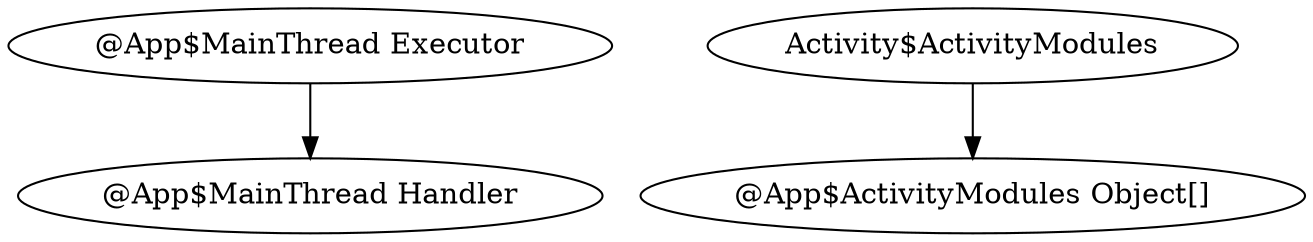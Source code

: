 digraph G1 {
  concentrate = true;
  n2 [label="@App$MainThread Executor"];
  n3 [label="@App$MainThread Handler"];
  n2 -> n3;
  n4 [label="Activity$ActivityModules"];
  n5 [label="@App$ActivityModules Object[]"];
  n4 -> n5;
}

